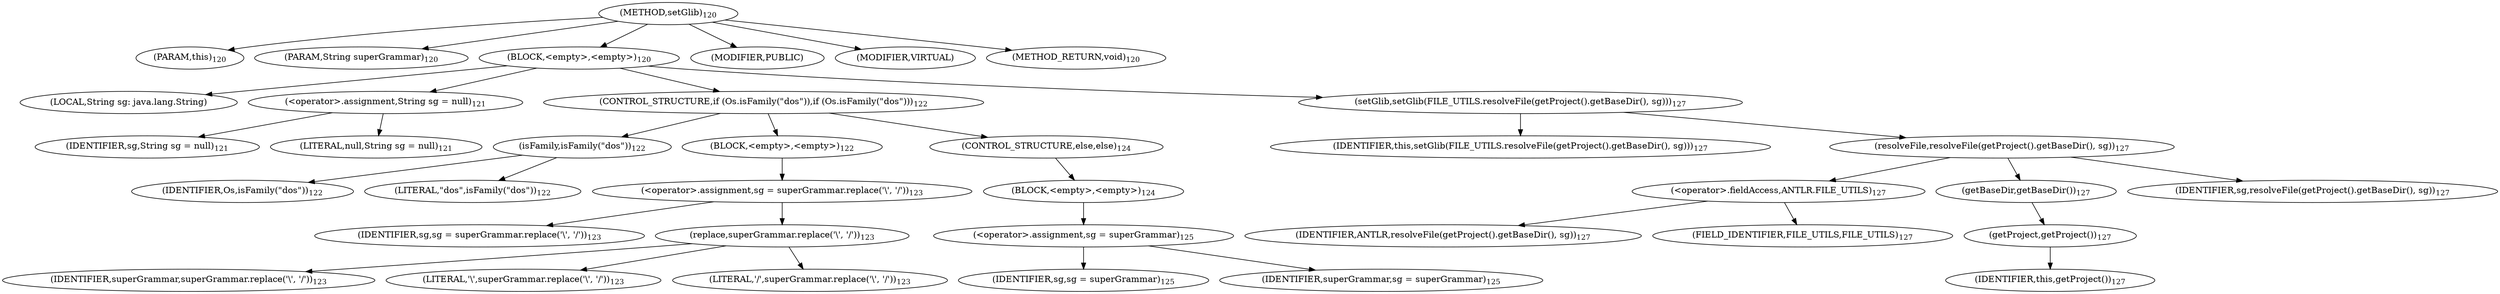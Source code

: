 digraph "setGlib" {  
"186" [label = <(METHOD,setGlib)<SUB>120</SUB>> ]
"10" [label = <(PARAM,this)<SUB>120</SUB>> ]
"187" [label = <(PARAM,String superGrammar)<SUB>120</SUB>> ]
"188" [label = <(BLOCK,&lt;empty&gt;,&lt;empty&gt;)<SUB>120</SUB>> ]
"189" [label = <(LOCAL,String sg: java.lang.String)> ]
"190" [label = <(&lt;operator&gt;.assignment,String sg = null)<SUB>121</SUB>> ]
"191" [label = <(IDENTIFIER,sg,String sg = null)<SUB>121</SUB>> ]
"192" [label = <(LITERAL,null,String sg = null)<SUB>121</SUB>> ]
"193" [label = <(CONTROL_STRUCTURE,if (Os.isFamily(&quot;dos&quot;)),if (Os.isFamily(&quot;dos&quot;)))<SUB>122</SUB>> ]
"194" [label = <(isFamily,isFamily(&quot;dos&quot;))<SUB>122</SUB>> ]
"195" [label = <(IDENTIFIER,Os,isFamily(&quot;dos&quot;))<SUB>122</SUB>> ]
"196" [label = <(LITERAL,&quot;dos&quot;,isFamily(&quot;dos&quot;))<SUB>122</SUB>> ]
"197" [label = <(BLOCK,&lt;empty&gt;,&lt;empty&gt;)<SUB>122</SUB>> ]
"198" [label = <(&lt;operator&gt;.assignment,sg = superGrammar.replace('\\', '/'))<SUB>123</SUB>> ]
"199" [label = <(IDENTIFIER,sg,sg = superGrammar.replace('\\', '/'))<SUB>123</SUB>> ]
"200" [label = <(replace,superGrammar.replace('\\', '/'))<SUB>123</SUB>> ]
"201" [label = <(IDENTIFIER,superGrammar,superGrammar.replace('\\', '/'))<SUB>123</SUB>> ]
"202" [label = <(LITERAL,'\\',superGrammar.replace('\\', '/'))<SUB>123</SUB>> ]
"203" [label = <(LITERAL,'/',superGrammar.replace('\\', '/'))<SUB>123</SUB>> ]
"204" [label = <(CONTROL_STRUCTURE,else,else)<SUB>124</SUB>> ]
"205" [label = <(BLOCK,&lt;empty&gt;,&lt;empty&gt;)<SUB>124</SUB>> ]
"206" [label = <(&lt;operator&gt;.assignment,sg = superGrammar)<SUB>125</SUB>> ]
"207" [label = <(IDENTIFIER,sg,sg = superGrammar)<SUB>125</SUB>> ]
"208" [label = <(IDENTIFIER,superGrammar,sg = superGrammar)<SUB>125</SUB>> ]
"209" [label = <(setGlib,setGlib(FILE_UTILS.resolveFile(getProject().getBaseDir(), sg)))<SUB>127</SUB>> ]
"11" [label = <(IDENTIFIER,this,setGlib(FILE_UTILS.resolveFile(getProject().getBaseDir(), sg)))<SUB>127</SUB>> ]
"210" [label = <(resolveFile,resolveFile(getProject().getBaseDir(), sg))<SUB>127</SUB>> ]
"211" [label = <(&lt;operator&gt;.fieldAccess,ANTLR.FILE_UTILS)<SUB>127</SUB>> ]
"212" [label = <(IDENTIFIER,ANTLR,resolveFile(getProject().getBaseDir(), sg))<SUB>127</SUB>> ]
"213" [label = <(FIELD_IDENTIFIER,FILE_UTILS,FILE_UTILS)<SUB>127</SUB>> ]
"214" [label = <(getBaseDir,getBaseDir())<SUB>127</SUB>> ]
"215" [label = <(getProject,getProject())<SUB>127</SUB>> ]
"9" [label = <(IDENTIFIER,this,getProject())<SUB>127</SUB>> ]
"216" [label = <(IDENTIFIER,sg,resolveFile(getProject().getBaseDir(), sg))<SUB>127</SUB>> ]
"217" [label = <(MODIFIER,PUBLIC)> ]
"218" [label = <(MODIFIER,VIRTUAL)> ]
"219" [label = <(METHOD_RETURN,void)<SUB>120</SUB>> ]
  "186" -> "10" 
  "186" -> "187" 
  "186" -> "188" 
  "186" -> "217" 
  "186" -> "218" 
  "186" -> "219" 
  "188" -> "189" 
  "188" -> "190" 
  "188" -> "193" 
  "188" -> "209" 
  "190" -> "191" 
  "190" -> "192" 
  "193" -> "194" 
  "193" -> "197" 
  "193" -> "204" 
  "194" -> "195" 
  "194" -> "196" 
  "197" -> "198" 
  "198" -> "199" 
  "198" -> "200" 
  "200" -> "201" 
  "200" -> "202" 
  "200" -> "203" 
  "204" -> "205" 
  "205" -> "206" 
  "206" -> "207" 
  "206" -> "208" 
  "209" -> "11" 
  "209" -> "210" 
  "210" -> "211" 
  "210" -> "214" 
  "210" -> "216" 
  "211" -> "212" 
  "211" -> "213" 
  "214" -> "215" 
  "215" -> "9" 
}
